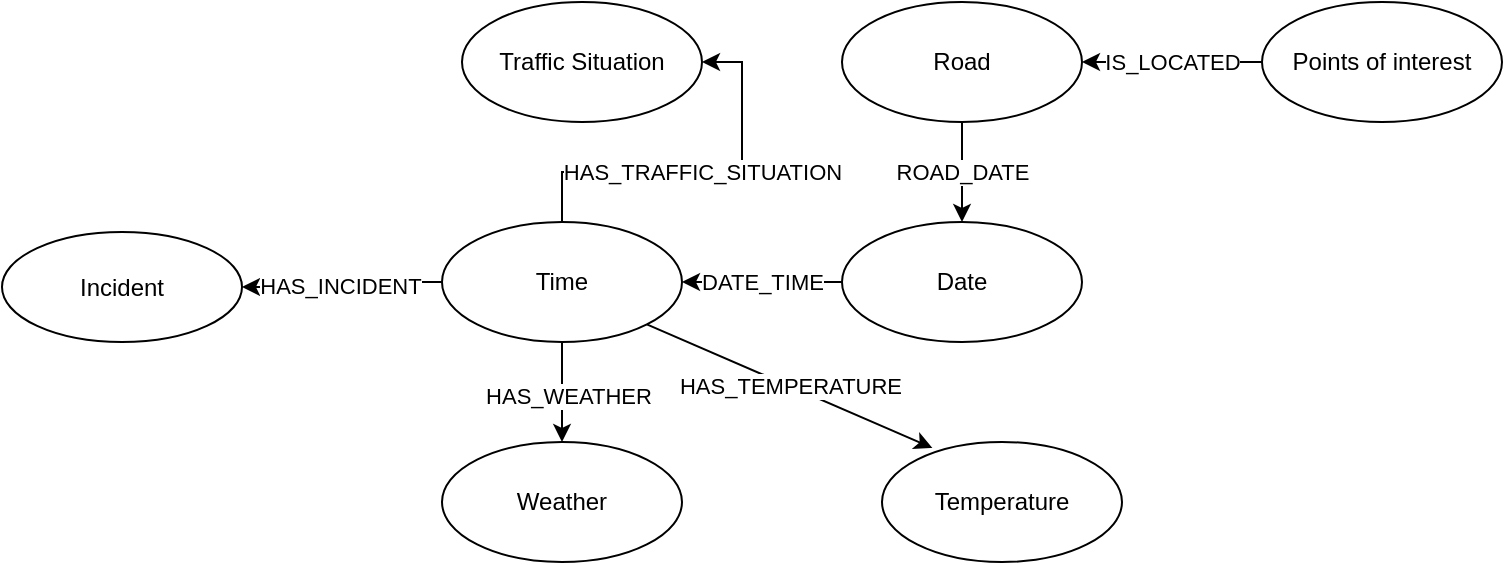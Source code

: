 <mxfile version="18.1.3" type="device"><diagram id="l6fLpSyLQ2XequCTy9tS" name="Page-1"><mxGraphModel dx="2177" dy="852" grid="1" gridSize="10" guides="1" tooltips="1" connect="1" arrows="1" fold="1" page="1" pageScale="1" pageWidth="827" pageHeight="1169" math="0" shadow="0"><root><mxCell id="0"/><mxCell id="1" parent="0"/><mxCell id="CVK_DnbALnRQpaXqQVXa-8" value="DATE_TIME" style="edgeStyle=orthogonalEdgeStyle;rounded=0;orthogonalLoop=1;jettySize=auto;html=1;exitX=0;exitY=0.5;exitDx=0;exitDy=0;entryX=1;entryY=0.5;entryDx=0;entryDy=0;" parent="1" source="CVK_DnbALnRQpaXqQVXa-1" target="CVK_DnbALnRQpaXqQVXa-4" edge="1"><mxGeometry relative="1" as="geometry"/></mxCell><mxCell id="CVK_DnbALnRQpaXqQVXa-1" value="Date" style="ellipse;whiteSpace=wrap;html=1;" parent="1" vertex="1"><mxGeometry x="-600" y="160" width="120" height="60" as="geometry"/></mxCell><mxCell id="CVK_DnbALnRQpaXqQVXa-7" value="ROAD_DATE" style="edgeStyle=orthogonalEdgeStyle;rounded=0;orthogonalLoop=1;jettySize=auto;html=1;entryX=0.5;entryY=0;entryDx=0;entryDy=0;" parent="1" source="CVK_DnbALnRQpaXqQVXa-2" target="CVK_DnbALnRQpaXqQVXa-1" edge="1"><mxGeometry relative="1" as="geometry"/></mxCell><mxCell id="CVK_DnbALnRQpaXqQVXa-2" value="Road" style="ellipse;whiteSpace=wrap;html=1;" parent="1" vertex="1"><mxGeometry x="-600" y="50" width="120" height="60" as="geometry"/></mxCell><mxCell id="CVK_DnbALnRQpaXqQVXa-13" value="IS_LOCATED" style="edgeStyle=orthogonalEdgeStyle;rounded=0;orthogonalLoop=1;jettySize=auto;html=1;entryX=1;entryY=0.5;entryDx=0;entryDy=0;" parent="1" source="CVK_DnbALnRQpaXqQVXa-3" target="CVK_DnbALnRQpaXqQVXa-2" edge="1"><mxGeometry relative="1" as="geometry"/></mxCell><mxCell id="CVK_DnbALnRQpaXqQVXa-3" value="Points of interest" style="ellipse;whiteSpace=wrap;html=1;" parent="1" vertex="1"><mxGeometry x="-390" y="50" width="120" height="60" as="geometry"/></mxCell><mxCell id="CVK_DnbALnRQpaXqQVXa-9" value="HAS_TRAFFIC_SITUATION" style="edgeStyle=orthogonalEdgeStyle;rounded=0;orthogonalLoop=1;jettySize=auto;html=1;entryX=1;entryY=0.5;entryDx=0;entryDy=0;" parent="1" source="CVK_DnbALnRQpaXqQVXa-4" target="CVK_DnbALnRQpaXqQVXa-5" edge="1"><mxGeometry relative="1" as="geometry"/></mxCell><mxCell id="BgKfWiFMnTX2AtoJ_OBd-2" style="edgeStyle=orthogonalEdgeStyle;rounded=0;orthogonalLoop=1;jettySize=auto;html=1;entryX=0.5;entryY=0;entryDx=0;entryDy=0;" parent="1" source="CVK_DnbALnRQpaXqQVXa-4" target="BgKfWiFMnTX2AtoJ_OBd-1" edge="1"><mxGeometry relative="1" as="geometry"/></mxCell><mxCell id="BgKfWiFMnTX2AtoJ_OBd-3" value="HAS_WEATHER" style="edgeLabel;html=1;align=center;verticalAlign=middle;resizable=0;points=[];" parent="BgKfWiFMnTX2AtoJ_OBd-2" vertex="1" connectable="0"><mxGeometry x="0.08" y="3" relative="1" as="geometry"><mxPoint as="offset"/></mxGeometry></mxCell><mxCell id="jJKXX-mgVOs7kS4YwXCo-3" style="edgeStyle=orthogonalEdgeStyle;rounded=0;orthogonalLoop=1;jettySize=auto;html=1;" parent="1" source="CVK_DnbALnRQpaXqQVXa-4" target="jJKXX-mgVOs7kS4YwXCo-1" edge="1"><mxGeometry relative="1" as="geometry"/></mxCell><mxCell id="jJKXX-mgVOs7kS4YwXCo-4" value="HAS_INCIDENT" style="edgeLabel;html=1;align=center;verticalAlign=middle;resizable=0;points=[];" parent="jJKXX-mgVOs7kS4YwXCo-3" vertex="1" connectable="0"><mxGeometry y="-1" relative="1" as="geometry"><mxPoint as="offset"/></mxGeometry></mxCell><mxCell id="CVK_DnbALnRQpaXqQVXa-4" value="Time" style="ellipse;whiteSpace=wrap;html=1;" parent="1" vertex="1"><mxGeometry x="-800" y="160" width="120" height="60" as="geometry"/></mxCell><mxCell id="CVK_DnbALnRQpaXqQVXa-5" value="Traffic Situation" style="ellipse;whiteSpace=wrap;html=1;" parent="1" vertex="1"><mxGeometry x="-790" y="50" width="120" height="60" as="geometry"/></mxCell><mxCell id="BgKfWiFMnTX2AtoJ_OBd-1" value="Weather" style="ellipse;whiteSpace=wrap;html=1;" parent="1" vertex="1"><mxGeometry x="-800" y="270" width="120" height="60" as="geometry"/></mxCell><mxCell id="jJKXX-mgVOs7kS4YwXCo-1" value="Incident&lt;br&gt;" style="ellipse;whiteSpace=wrap;html=1;" parent="1" vertex="1"><mxGeometry x="-1020" y="165" width="120" height="55" as="geometry"/></mxCell><mxCell id="jJKXX-mgVOs7kS4YwXCo-5" value="Temperature" style="ellipse;whiteSpace=wrap;html=1;" parent="1" vertex="1"><mxGeometry x="-580" y="270" width="120" height="60" as="geometry"/></mxCell><mxCell id="jJKXX-mgVOs7kS4YwXCo-6" value="HAS_TEMPERATURE" style="endArrow=classic;html=1;rounded=0;exitX=1;exitY=1;exitDx=0;exitDy=0;entryX=0.21;entryY=0.049;entryDx=0;entryDy=0;entryPerimeter=0;" parent="1" source="CVK_DnbALnRQpaXqQVXa-4" target="jJKXX-mgVOs7kS4YwXCo-5" edge="1"><mxGeometry width="50" height="50" relative="1" as="geometry"><mxPoint x="-700" y="460" as="sourcePoint"/><mxPoint x="-520" y="250" as="targetPoint"/></mxGeometry></mxCell></root></mxGraphModel></diagram></mxfile>